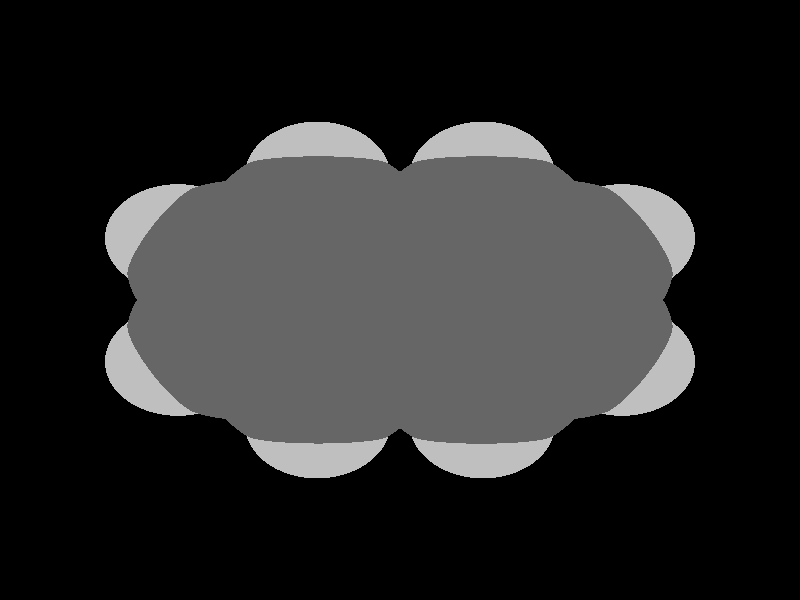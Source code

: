 global_settings {
	ambient_light rgb <0.200000002980232, 0.200000002980232, 0.200000002980232>
	max_trace_level 15
}

background { color rgb <0,0,0> }

camera {
	perspective
	location <0, 0, 16.6525757800637>
	angle 40
	up <0, 1, 0>
	right <1, 0, 0> * 1
	direction <0, 0, -1> }

light_source {
	<28.4068691701319, 24.8560097301867, 35.5085859335457>
	color rgb <1, 1, 1>
	fade_distance 71.0171718670914
	fade_power 0
	spotlight
	area_light <20, 0, 0>, <0, 0, 20>, 20, 20
	circular
	orient
	point_at <-28.4068691701319, -24.8560097301867, -35.5085859335457>
}

light_source {
	<-28.4068691701319, 24.8560097301867, -17.7542929667729>
	color rgb <0.300000011920929, 0.300000011920929, 0.300000011920929> shadowless
	fade_distance 71.0171718670914
	fade_power 0
	parallel
	point_at <28.4068691701319, -24.8560097301867, 17.7542929667729>
}

#default {
	finish {ambient 0.5 diffuse 1 specular 0.2 roughness .01 metallic 1}
}

union {
cylinder {
	<-1.28272452188407, -1.49404168762614, -0.000174459353669679>, 	<-1.86612452188407, -1.14364168762614, -0.000124459353669679>, 0.075
	pigment { rgbt <0.400000005960464, 0.400000005960464, 0.400000005960464, 0> }
}
cylinder {
	<-1.16687547811593, -1.30115831237386, -0.000225540646330307>, 	<-1.75027547811593, -0.950758312373863, -0.000175540646330307>, 0.075
	pigment { rgbt <0.400000005960464, 0.400000005960464, 0.400000005960464, 0> }
}
cylinder {
	<-1.86612452188407, -1.14364168762614, -0.000124459353669679>, 	<-2.44952452188407, -0.793241687626137, -7.44593536696793e-05>, 0.075
	pigment { rgbt <0.400000005960464, 0.400000005960464, 0.400000005960464, 0> }
}
cylinder {
	<-1.75027547811593, -0.950758312373863, -0.000175540646330307>, 	<-2.33367547811593, -0.600358312373863, -0.000125540646330307>, 0.075
	pigment { rgbt <0.400000005960464, 0.400000005960464, 0.400000005960464, 0> }
}
cylinder {
	<-2.3916, -0.6968, -0.0001>, 	<-2.3916, 0, -0.00015>, 0.075
	pigment { rgbt <0.400000005960464, 0.400000005960464, 0.400000005960464, 0> }
}
cylinder {
	<-2.3916, 0, -0.00015>, 	<-2.3916, 0.6968, -0.0002>, 0.075
	pigment { rgbt <0.400000005960464, 0.400000005960464, 0.400000005960464, 0> }
}
cylinder {
	<-2.44952452086302, 0.793241689955392, -0.000217925884954338>, 	<-1.86612452086302, 1.14364168995539, -6.79258849543378e-05>, 0.075
	pigment { rgbt <0.400000005960464, 0.400000005960464, 0.400000005960464, 0> }
}
cylinder {
	<-2.33367547913698, 0.600358310044608, -0.000182074115045648>, 	<-1.75027547913698, 0.950758310044608, -3.20741150456484e-05>, 0.075
	pigment { rgbt <0.400000005960464, 0.400000005960464, 0.400000005960464, 0> }
}
cylinder {
	<-1.86612452086302, 1.14364168995539, -6.79258849543378e-05>, 	<-1.28272452086302, 1.49404168995539, 8.20741150456622e-05>, 0.075
	pigment { rgbt <0.400000005960464, 0.400000005960464, 0.400000005960464, 0> }
}
cylinder {
	<-1.75027547913698, 0.950758310044608, -3.20741150456484e-05>, 	<-1.16687547913698, 1.30115831004461, 0.000117925884954352>, 0.075
	pigment { rgbt <0.400000005960464, 0.400000005960464, 0.400000005960464, 0> }
}
cylinder {
	<-1.2248, 1.3976, 0.0001>, 	<-0.6124, 1.05315, 0.00025>, 0.075
	pigment { rgbt <0.400000005960464, 0.400000005960464, 0.400000005960464, 0> }
}
cylinder {
	<-0.6124, 1.05315, 0.00025>, 	<0, 0.7087, 0.0004>, 0.075
	pigment { rgbt <0.400000005960464, 0.400000005960464, 0.400000005960464, 0> }
}
cylinder {
	<-0.0551513513806267, 0.806753955043612, 0.000381528508383857>, 	<0.557248648619373, 1.15120395504361, 0.000231528508383857>, 0.075
	pigment { rgbt <0.400000005960464, 0.400000005960464, 0.400000005960464, 0> }
}
cylinder {
	<0.0551513513806267, 0.610646044956388, 0.000418471491616157>, 	<0.667551351380627, 0.955096044956388, 0.000268471491616157>, 0.075
	pigment { rgbt <0.400000005960464, 0.400000005960464, 0.400000005960464, 0> }
}
cylinder {
	<0.557248648619373, 1.15120395504361, 0.000231528508383857>, 	<1.16964864861937, 1.49565395504361, 8.15285083838571e-05>, 0.075
	pigment { rgbt <0.400000005960464, 0.400000005960464, 0.400000005960464, 0> }
}
cylinder {
	<0.667551351380627, 0.955096044956388, 0.000268471491616157>, 	<1.27995135138063, 1.29954604495639, 0.000118471491616157>, 0.075
	pigment { rgbt <0.400000005960464, 0.400000005960464, 0.400000005960464, 0> }
}
cylinder {
	<1.2248, 1.3976, 0.0001>, 	<1.8082, 1.0472, 5e-05>, 0.075
	pigment { rgbt <0.400000005960464, 0.400000005960464, 0.400000005960464, 0> }
}
cylinder {
	<1.8082, 1.0472, 5e-05>, 	<2.3916, 0.6968, 0>, 0.075
	pigment { rgbt <0.400000005960464, 0.400000005960464, 0.400000005960464, 0> }
}
cylinder {
	<2.50409999975698, 0.696800001061227, -7.39462941937458e-06>, 	<2.50409999975698, 1.06122695456007e-09, -0.000107394629419375>, 0.075
	pigment { rgbt <0.400000005960464, 0.400000005960464, 0.400000005960464, 0> }
}
cylinder {
	<2.27910000024302, 0.696799998938773, 7.39462941938836e-06>, 	<2.27910000024302, -1.06122695456205e-09, -9.26053705806116e-05>, 0.075
	pigment { rgbt <0.400000005960464, 0.400000005960464, 0.400000005960464, 0> }
}
cylinder {
	<2.50409999975698, 1.06122695456007e-09, -0.000107394629419375>, 	<2.50409999975698, -0.696799998938773, -0.000207394629419375>, 0.075
	pigment { rgbt <0.400000005960464, 0.400000005960464, 0.400000005960464, 0> }
}
cylinder {
	<2.27910000024302, -1.06122695456205e-09, -9.26053705806116e-05>, 	<2.27910000024302, -0.696800001061227, -0.000192605370580612>, 0.075
	pigment { rgbt <0.400000005960464, 0.400000005960464, 0.400000005960464, 0> }
}
cylinder {
	<2.3916, -0.6968, -0.0002>, 	<1.8082, -1.0472, -0.0001>, 0.075
	pigment { rgbt <0.400000005960464, 0.400000005960464, 0.400000005960464, 0> }
}
cylinder {
	<1.8082, -1.0472, -0.0001>, 	<1.2248, -1.3976, 0>, 0.075
	pigment { rgbt <0.400000005960464, 0.400000005960464, 0.400000005960464, 0> }
}
cylinder {
	<1.16964865434988, -1.49565395663295, 2.57216923643736e-05>, 	<0.55724865434988, -1.15120395663295, 7.57216923643736e-05>, 0.075
	pigment { rgbt <0.400000005960464, 0.400000005960464, 0.400000005960464, 0> }
}
cylinder {
	<1.27995134565012, -1.29954604336705, -2.57216923643598e-05>, 	<0.66755134565012, -0.955096043367055, 2.42783076356402e-05>, 0.075
	pigment { rgbt <0.400000005960464, 0.400000005960464, 0.400000005960464, 0> }
}
cylinder {
	<0.55724865434988, -1.15120395663295, 7.57216923643736e-05>, 	<-0.0551513456501199, -0.806753956632945, 0.000125721692364374>, 0.075
	pigment { rgbt <0.400000005960464, 0.400000005960464, 0.400000005960464, 0> }
}
cylinder {
	<0.66755134565012, -0.955096043367055, 2.42783076356402e-05>, 	<0.0551513456501199, -0.610646043367055, 7.42783076356402e-05>, 0.075
	pigment { rgbt <0.400000005960464, 0.400000005960464, 0.400000005960464, 0> }
}
cylinder {
	<-1.2248, -1.3976, -0.0002>, 	<-0.6124, -1.05315, -5e-05>, 0.075
	pigment { rgbt <0.400000005960464, 0.400000005960464, 0.400000005960464, 0> }
}
cylinder {
	<-0.6124, -1.05315, -5e-05>, 	<0, -0.7087, 0.0001>, 0.075
	pigment { rgbt <0.400000005960464, 0.400000005960464, 0.400000005960464, 0> }
}
cylinder {
	<0, 0.7087, 0.0004>, 	<0, 0, 0.00025>, 0.075
	pigment { rgbt <0.400000005960464, 0.400000005960464, 0.400000005960464, 0> }
}
cylinder {
	<0, 0, 0.00025>, 	<0, -0.7087, 0.0001>, 0.075
	pigment { rgbt <0.400000005960464, 0.400000005960464, 0.400000005960464, 0> }
}
cylinder {
	<-1.2248, -1.3976, -0.0002>, 	<-1.23423247117771, -2.05903672888343, 0.0023724921393744>, 0.075
	pigment { rgbt <0.400000005960464, 0.400000005960464, 0.400000005960464, 0> }
}
cylinder {
	<-1.23423247117771, -2.05903672888343, 0.0023724921393744>, 	<-1.2402, -2.4775, 0.004>, 0.075
	pigment { rgbt <0.75, 0.75, 0.75, 0> }
}
cylinder {
	<-2.3916, -0.6968, -0.0001>, 	<-2.96729193844311, -1.02259055437588, -0.000222500678464328>, 0.075
	pigment { rgbt <0.400000005960464, 0.400000005960464, 0.400000005960464, 0> }
}
cylinder {
	<-2.96729193844311, -1.02259055437588, -0.000222500678464328>, 	<-3.3315, -1.2287, -0.0003>, 0.075
	pigment { rgbt <0.75, 0.75, 0.75, 0> }
}
cylinder {
	<-2.3916, 0.6968, -0.0002>, 	<-2.96729192393717, 1.02259054616681, -0.00056750202613289>, 0.075
	pigment { rgbt <0.400000005960464, 0.400000005960464, 0.400000005960464, 0> }
}
cylinder {
	<-2.96729192393717, 1.02259054616681, -0.00056750202613289>, 	<-3.3315, 1.2287, -0.0008>, 0.075
	pigment { rgbt <0.75, 0.75, 0.75, 0> }
}
cylinder {
	<-1.2248, 1.3976, 0.0001>, 	<-1.23423248415907, 2.0590376391806, -0.00014499958854731>, 0.075
	pigment { rgbt <0.400000005960464, 0.400000005960464, 0.400000005960464, 0> }
}
cylinder {
	<-1.23423248415907, 2.0590376391806, -0.00014499958854731>, 	<-1.2402, 2.4775, -0.0003>, 0.075
	pigment { rgbt <0.75, 0.75, 0.75, 0> }
}
cylinder {
	<1.2248, 1.3976, 0.0001>, 	<1.23429373167925, 2.05903747357582, -0.000206249409008157>, 0.075
	pigment { rgbt <0.400000005960464, 0.400000005960464, 0.400000005960464, 0> }
}
cylinder {
	<1.23429373167925, 2.05903747357582, -0.000206249409008157>, 	<1.2403, 2.4775, -0.0004>, 0.075
	pigment { rgbt <0.75, 0.75, 0.75, 0> }
}
cylinder {
	<2.3916, 0.6968, 0>, 	<2.96729193844311, 1.02259055437588, -0.000122500678464328>, 0.075
	pigment { rgbt <0.400000005960464, 0.400000005960464, 0.400000005960464, 0> }
}
cylinder {
	<2.96729193844311, 1.02259055437588, -0.000122500678464328>, 	<3.3315, 1.2287, -0.0002>, 0.075
	pigment { rgbt <0.75, 0.75, 0.75, 0> }
}
cylinder {
	<2.3916, -0.6968, -0.0002>, 	<2.96729191804414, -1.02259054283187, -0.000628752359432807>, 0.075
	pigment { rgbt <0.400000005960464, 0.400000005960464, 0.400000005960464, 0> }
}
cylinder {
	<2.96729191804414, -1.02259054283187, -0.000628752359432807>, 	<3.3315, -1.2287, -0.0009>, 0.075
	pigment { rgbt <0.75, 0.75, 0.75, 0> }
}
cylinder {
	<1.2248, -1.3976, 0>, 	<1.23423248409223, -2.05903763449366, -0.000306249483514058>, 0.075
	pigment { rgbt <0.400000005960464, 0.400000005960464, 0.400000005960464, 0> }
}
cylinder {
	<1.23423248409223, -2.05903763449366, -0.000306249483514058>, 	<1.2402, -2.4775, -0.0005>, 0.075
	pigment { rgbt <0.75, 0.75, 0.75, 0> }
}
sphere {
	<-1.2248, -1.3976, -0.0002>, 0.4104
	pigment { rgbt <0.400000005960464, 0.400000005960464, 0.400000005960464,0> }
}
sphere {
	<-2.3916, -0.6968, -0.0001>, 0.4104
	pigment { rgbt <0.400000005960464, 0.400000005960464, 0.400000005960464,0> }
}
sphere {
	<-2.3916, 0.6968, -0.0002>, 0.4104
	pigment { rgbt <0.400000005960464, 0.400000005960464, 0.400000005960464,0> }
}
sphere {
	<-1.2248, 1.3976, 0.0001>, 0.4104
	pigment { rgbt <0.400000005960464, 0.400000005960464, 0.400000005960464,0> }
}
sphere {
	<0, 0.7087, 0.0004>, 0.4104
	pigment { rgbt <0.400000005960464, 0.400000005960464, 0.400000005960464,0> }
}
sphere {
	<1.2248, 1.3976, 0.0001>, 0.4104
	pigment { rgbt <0.400000005960464, 0.400000005960464, 0.400000005960464,0> }
}
sphere {
	<2.3916, 0.6968, 0>, 0.4104
	pigment { rgbt <0.400000005960464, 0.400000005960464, 0.400000005960464,0> }
}
sphere {
	<2.3916, -0.6968, -0.0002>, 0.4104
	pigment { rgbt <0.400000005960464, 0.400000005960464, 0.400000005960464,0> }
}
sphere {
	<1.2248, -1.3976, 0>, 0.4104
	pigment { rgbt <0.400000005960464, 0.400000005960464, 0.400000005960464,0> }
}
sphere {
	<0, -0.7087, 0.0001>, 0.4104
	pigment { rgbt <0.400000005960464, 0.400000005960464, 0.400000005960464,0> }
}
sphere {
	<-1.2402, -2.4775, 0.004>, 0.1674
	pigment { rgbt <0.75, 0.75, 0.75,0> }
}
sphere {
	<-3.3315, -1.2287, -0.0003>, 0.1674
	pigment { rgbt <0.75, 0.75, 0.75,0> }
}
sphere {
	<-3.3315, 1.2287, -0.0008>, 0.1674
	pigment { rgbt <0.75, 0.75, 0.75,0> }
}
sphere {
	<-1.2402, 2.4775, -0.0003>, 0.1674
	pigment { rgbt <0.75, 0.75, 0.75,0> }
}
sphere {
	<1.2403, 2.4775, -0.0004>, 0.1674
	pigment { rgbt <0.75, 0.75, 0.75,0> }
}
sphere {
	<3.3315, 1.2287, -0.0002>, 0.1674
	pigment { rgbt <0.75, 0.75, 0.75,0> }
}
sphere {
	<3.3315, -1.2287, -0.0009>, 0.1674
	pigment { rgbt <0.75, 0.75, 0.75,0> }
}
sphere {
	<1.2402, -2.4775, -0.0005>, 0.1674
	pigment { rgbt <0.75, 0.75, 0.75,0> }
}
}
merge {
}
union {
}
merge {
sphere {
	<-1.2248, -1.3976, -0.0002>, 1.69983
	pigment { rgbt <0, 0, 0,0> }
}
sphere {
	<-2.3916, -0.6968, -0.0001>, 1.69983
	pigment { rgbt <0, 0, 0,0> }
}
sphere {
	<-2.3916, 0.6968, -0.0002>, 1.69983
	pigment { rgbt <0, 0, 0,0> }
}
sphere {
	<-1.2248, 1.3976, 0.0001>, 1.69983
	pigment { rgbt <0, 0, 0,0> }
}
sphere {
	<0, 0.7087, 0.0004>, 1.69983
	pigment { rgbt <0, 0, 0,0> }
}
sphere {
	<1.2248, 1.3976, 0.0001>, 1.69983
	pigment { rgbt <0, 0, 0,0> }
}
sphere {
	<2.3916, 0.6968, 0>, 1.69983
	pigment { rgbt <0, 0, 0,0> }
}
sphere {
	<2.3916, -0.6968, -0.0002>, 1.69983
	pigment { rgbt <0, 0, 0,0> }
}
sphere {
	<1.2248, -1.3976, 0>, 1.69983
	pigment { rgbt <0, 0, 0,0> }
}
sphere {
	<0, -0.7087, 0.0001>, 1.69983
	pigment { rgbt <0, 0, 0,0> }
}
sphere {
	<-1.2402, -2.4775, 0.004>, 1.09989
	pigment { rgbt <0, 0, 0,0> }
}
sphere {
	<-3.3315, -1.2287, -0.0003>, 1.09989
	pigment { rgbt <0, 0, 0,0> }
}
sphere {
	<-3.3315, 1.2287, -0.0008>, 1.09989
	pigment { rgbt <0, 0, 0,0> }
}
sphere {
	<-1.2402, 2.4775, -0.0003>, 1.09989
	pigment { rgbt <0, 0, 0,0> }
}
sphere {
	<1.2403, 2.4775, -0.0004>, 1.09989
	pigment { rgbt <0, 0, 0,0> }
}
sphere {
	<3.3315, 1.2287, -0.0002>, 1.09989
	pigment { rgbt <0, 0, 0,0> }
}
sphere {
	<3.3315, -1.2287, -0.0009>, 1.09989
	pigment { rgbt <0, 0, 0,0> }
}
sphere {
	<1.2402, -2.4775, -0.0005>, 1.09989
	pigment { rgbt <0, 0, 0,0> }
}
sphere {
	<-1.2248, -1.3976, -0.0002>, 1.7
	pigment { rgbt <0.400000005960464, 0.400000005960464, 0.400000005960464,0.350000023841858> }
}
sphere {
	<-2.3916, -0.6968, -0.0001>, 1.7
	pigment { rgbt <0.400000005960464, 0.400000005960464, 0.400000005960464,0.350000023841858> }
}
sphere {
	<-2.3916, 0.6968, -0.0002>, 1.7
	pigment { rgbt <0.400000005960464, 0.400000005960464, 0.400000005960464,0.350000023841858> }
}
sphere {
	<-1.2248, 1.3976, 0.0001>, 1.7
	pigment { rgbt <0.400000005960464, 0.400000005960464, 0.400000005960464,0.350000023841858> }
}
sphere {
	<0, 0.7087, 0.0004>, 1.7
	pigment { rgbt <0.400000005960464, 0.400000005960464, 0.400000005960464,0.350000023841858> }
}
sphere {
	<1.2248, 1.3976, 0.0001>, 1.7
	pigment { rgbt <0.400000005960464, 0.400000005960464, 0.400000005960464,0.350000023841858> }
}
sphere {
	<2.3916, 0.6968, 0>, 1.7
	pigment { rgbt <0.400000005960464, 0.400000005960464, 0.400000005960464,0.350000023841858> }
}
sphere {
	<2.3916, -0.6968, -0.0002>, 1.7
	pigment { rgbt <0.400000005960464, 0.400000005960464, 0.400000005960464,0.350000023841858> }
}
sphere {
	<1.2248, -1.3976, 0>, 1.7
	pigment { rgbt <0.400000005960464, 0.400000005960464, 0.400000005960464,0.350000023841858> }
}
sphere {
	<0, -0.7087, 0.0001>, 1.7
	pigment { rgbt <0.400000005960464, 0.400000005960464, 0.400000005960464,0.350000023841858> }
}
sphere {
	<-1.2402, -2.4775, 0.004>, 1.1
	pigment { rgbt <0.75, 0.75, 0.75,0.350000023841858> }
}
sphere {
	<-3.3315, -1.2287, -0.0003>, 1.1
	pigment { rgbt <0.75, 0.75, 0.75,0.350000023841858> }
}
sphere {
	<-3.3315, 1.2287, -0.0008>, 1.1
	pigment { rgbt <0.75, 0.75, 0.75,0.350000023841858> }
}
sphere {
	<-1.2402, 2.4775, -0.0003>, 1.1
	pigment { rgbt <0.75, 0.75, 0.75,0.350000023841858> }
}
sphere {
	<1.2403, 2.4775, -0.0004>, 1.1
	pigment { rgbt <0.75, 0.75, 0.75,0.350000023841858> }
}
sphere {
	<3.3315, 1.2287, -0.0002>, 1.1
	pigment { rgbt <0.75, 0.75, 0.75,0.350000023841858> }
}
sphere {
	<3.3315, -1.2287, -0.0009>, 1.1
	pigment { rgbt <0.75, 0.75, 0.75,0.350000023841858> }
}
sphere {
	<1.2402, -2.4775, -0.0005>, 1.1
	pigment { rgbt <0.75, 0.75, 0.75,0.350000023841858> }
}
}
